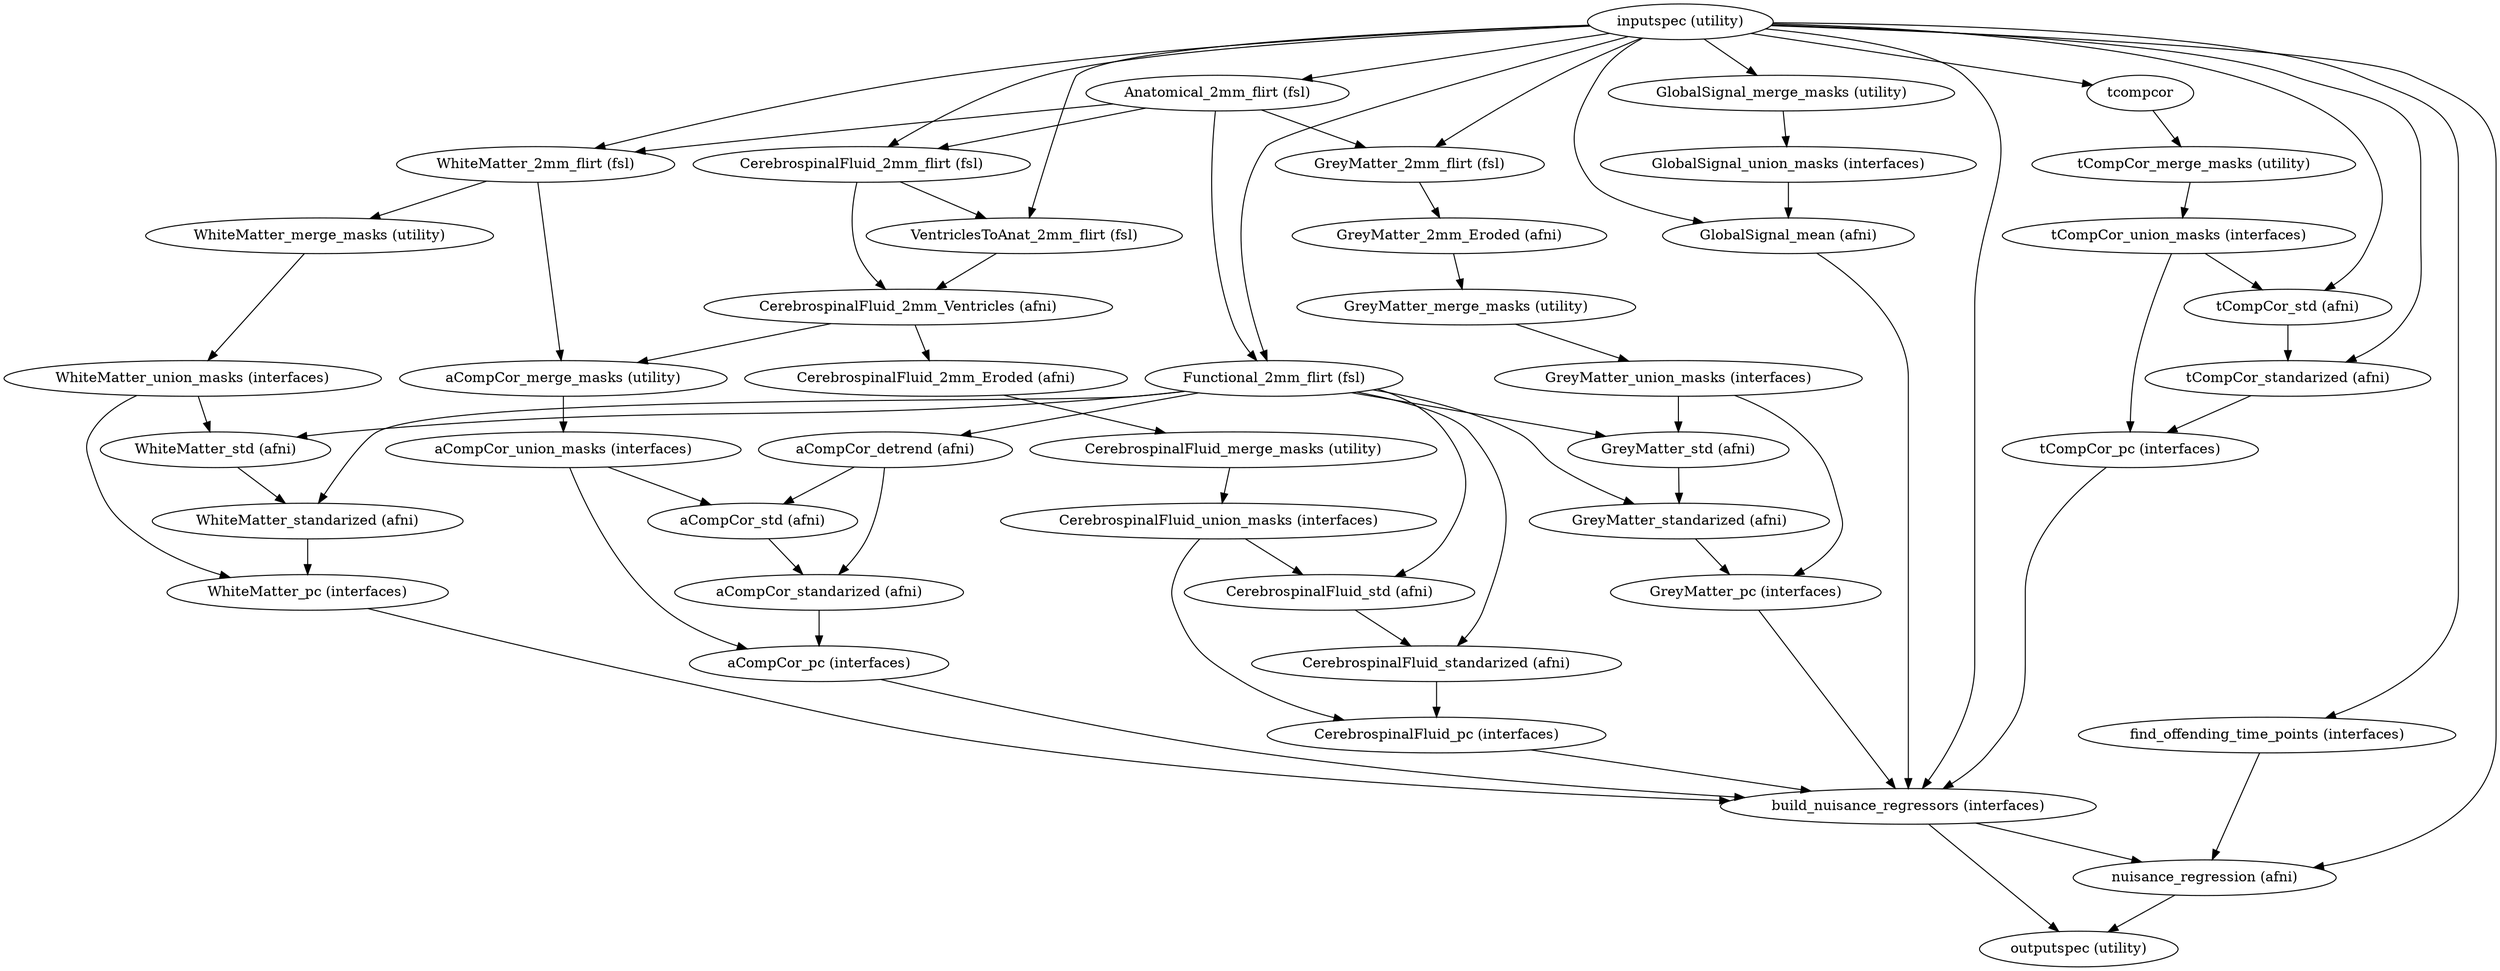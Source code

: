 strict digraph "" {
"GlobalSignal_union_masks (interfaces)";
"tCompCor_merge_masks (utility)";
"CerebrospinalFluid_pc (interfaces)";
"CerebrospinalFluid_2mm_Eroded (afni)";
"Anatomical_2mm_flirt (fsl)";
"inputspec (utility)";
"GreyMatter_standarized (afni)";
"aCompCor_detrend (afni)";
"aCompCor_union_masks (interfaces)";
"tCompCor_std (afni)";
"GreyMatter_pc (interfaces)";
"GreyMatter_union_masks (interfaces)";
"WhiteMatter_standarized (afni)";
"CerebrospinalFluid_std (afni)";
"WhiteMatter_pc (interfaces)";
"CerebrospinalFluid_union_masks (interfaces)";
"aCompCor_merge_masks (utility)";
"aCompCor_standarized (afni)";
"GlobalSignal_mean (afni)";
tcompcor;
"GreyMatter_2mm_Eroded (afni)";
"CerebrospinalFluid_2mm_flirt (fsl)";
"aCompCor_pc (interfaces)";
"GreyMatter_2mm_flirt (fsl)";
"WhiteMatter_2mm_flirt (fsl)";
"tCompCor_standarized (afni)";
"CerebrospinalFluid_merge_masks (utility)";
"CerebrospinalFluid_standarized (afni)";
"tCompCor_union_masks (interfaces)";
"GreyMatter_std (afni)";
"VentriclesToAnat_2mm_flirt (fsl)";
"aCompCor_std (afni)";
"WhiteMatter_merge_masks (utility)";
"find_offending_time_points (interfaces)";
"GlobalSignal_merge_masks (utility)";
"nuisance_regression (afni)";
"GreyMatter_merge_masks (utility)";
"CerebrospinalFluid_2mm_Ventricles (afni)";
"build_nuisance_regressors (interfaces)";
"outputspec (utility)";
"WhiteMatter_union_masks (interfaces)";
"WhiteMatter_std (afni)";
"Functional_2mm_flirt (fsl)";
"tCompCor_pc (interfaces)";
"GlobalSignal_union_masks (interfaces)" -> "GlobalSignal_mean (afni)";
"tCompCor_merge_masks (utility)" -> "tCompCor_union_masks (interfaces)";
"CerebrospinalFluid_pc (interfaces)" -> "build_nuisance_regressors (interfaces)";
"CerebrospinalFluid_2mm_Eroded (afni)" -> "CerebrospinalFluid_merge_masks (utility)";
"Anatomical_2mm_flirt (fsl)" -> "Functional_2mm_flirt (fsl)";
"Anatomical_2mm_flirt (fsl)" -> "CerebrospinalFluid_2mm_flirt (fsl)";
"Anatomical_2mm_flirt (fsl)" -> "GreyMatter_2mm_flirt (fsl)";
"Anatomical_2mm_flirt (fsl)" -> "WhiteMatter_2mm_flirt (fsl)";
"inputspec (utility)" -> "nuisance_regression (afni)";
"inputspec (utility)" -> "GlobalSignal_merge_masks (utility)";
"inputspec (utility)" -> "WhiteMatter_2mm_flirt (fsl)";
"inputspec (utility)" -> "tCompCor_standarized (afni)";
"inputspec (utility)" -> tcompcor;
"inputspec (utility)" -> "Anatomical_2mm_flirt (fsl)";
"inputspec (utility)" -> "Functional_2mm_flirt (fsl)";
"inputspec (utility)" -> "GreyMatter_2mm_flirt (fsl)";
"inputspec (utility)" -> "GlobalSignal_mean (afni)";
"inputspec (utility)" -> "VentriclesToAnat_2mm_flirt (fsl)";
"inputspec (utility)" -> "CerebrospinalFluid_2mm_flirt (fsl)";
"inputspec (utility)" -> "build_nuisance_regressors (interfaces)";
"inputspec (utility)" -> "find_offending_time_points (interfaces)";
"inputspec (utility)" -> "tCompCor_std (afni)";
"GreyMatter_standarized (afni)" -> "GreyMatter_pc (interfaces)";
"aCompCor_detrend (afni)" -> "aCompCor_std (afni)";
"aCompCor_detrend (afni)" -> "aCompCor_standarized (afni)";
"aCompCor_union_masks (interfaces)" -> "aCompCor_std (afni)";
"aCompCor_union_masks (interfaces)" -> "aCompCor_pc (interfaces)";
"tCompCor_std (afni)" -> "tCompCor_standarized (afni)";
"GreyMatter_pc (interfaces)" -> "build_nuisance_regressors (interfaces)";
"GreyMatter_union_masks (interfaces)" -> "GreyMatter_pc (interfaces)";
"GreyMatter_union_masks (interfaces)" -> "GreyMatter_std (afni)";
"WhiteMatter_standarized (afni)" -> "WhiteMatter_pc (interfaces)";
"CerebrospinalFluid_std (afni)" -> "CerebrospinalFluid_standarized (afni)";
"WhiteMatter_pc (interfaces)" -> "build_nuisance_regressors (interfaces)";
"CerebrospinalFluid_union_masks (interfaces)" -> "CerebrospinalFluid_pc (interfaces)";
"CerebrospinalFluid_union_masks (interfaces)" -> "CerebrospinalFluid_std (afni)";
"aCompCor_merge_masks (utility)" -> "aCompCor_union_masks (interfaces)";
"aCompCor_standarized (afni)" -> "aCompCor_pc (interfaces)";
"GlobalSignal_mean (afni)" -> "build_nuisance_regressors (interfaces)";
tcompcor -> "tCompCor_merge_masks (utility)";
"GreyMatter_2mm_Eroded (afni)" -> "GreyMatter_merge_masks (utility)";
"CerebrospinalFluid_2mm_flirt (fsl)" -> "CerebrospinalFluid_2mm_Ventricles (afni)";
"CerebrospinalFluid_2mm_flirt (fsl)" -> "VentriclesToAnat_2mm_flirt (fsl)";
"aCompCor_pc (interfaces)" -> "build_nuisance_regressors (interfaces)";
"GreyMatter_2mm_flirt (fsl)" -> "GreyMatter_2mm_Eroded (afni)";
"WhiteMatter_2mm_flirt (fsl)" -> "WhiteMatter_merge_masks (utility)";
"WhiteMatter_2mm_flirt (fsl)" -> "aCompCor_merge_masks (utility)";
"tCompCor_standarized (afni)" -> "tCompCor_pc (interfaces)";
"CerebrospinalFluid_merge_masks (utility)" -> "CerebrospinalFluid_union_masks (interfaces)";
"CerebrospinalFluid_standarized (afni)" -> "CerebrospinalFluid_pc (interfaces)";
"tCompCor_union_masks (interfaces)" -> "tCompCor_pc (interfaces)";
"tCompCor_union_masks (interfaces)" -> "tCompCor_std (afni)";
"GreyMatter_std (afni)" -> "GreyMatter_standarized (afni)";
"VentriclesToAnat_2mm_flirt (fsl)" -> "CerebrospinalFluid_2mm_Ventricles (afni)";
"aCompCor_std (afni)" -> "aCompCor_standarized (afni)";
"WhiteMatter_merge_masks (utility)" -> "WhiteMatter_union_masks (interfaces)";
"find_offending_time_points (interfaces)" -> "nuisance_regression (afni)";
"GlobalSignal_merge_masks (utility)" -> "GlobalSignal_union_masks (interfaces)";
"nuisance_regression (afni)" -> "outputspec (utility)";
"GreyMatter_merge_masks (utility)" -> "GreyMatter_union_masks (interfaces)";
"CerebrospinalFluid_2mm_Ventricles (afni)" -> "aCompCor_merge_masks (utility)";
"CerebrospinalFluid_2mm_Ventricles (afni)" -> "CerebrospinalFluid_2mm_Eroded (afni)";
"build_nuisance_regressors (interfaces)" -> "nuisance_regression (afni)";
"build_nuisance_regressors (interfaces)" -> "outputspec (utility)";
"WhiteMatter_union_masks (interfaces)" -> "WhiteMatter_pc (interfaces)";
"WhiteMatter_union_masks (interfaces)" -> "WhiteMatter_std (afni)";
"WhiteMatter_std (afni)" -> "WhiteMatter_standarized (afni)";
"Functional_2mm_flirt (fsl)" -> "GreyMatter_std (afni)";
"Functional_2mm_flirt (fsl)" -> "WhiteMatter_standarized (afni)";
"Functional_2mm_flirt (fsl)" -> "CerebrospinalFluid_std (afni)";
"Functional_2mm_flirt (fsl)" -> "WhiteMatter_std (afni)";
"Functional_2mm_flirt (fsl)" -> "CerebrospinalFluid_standarized (afni)";
"Functional_2mm_flirt (fsl)" -> "GreyMatter_standarized (afni)";
"Functional_2mm_flirt (fsl)" -> "aCompCor_detrend (afni)";
"tCompCor_pc (interfaces)" -> "build_nuisance_regressors (interfaces)";
}
